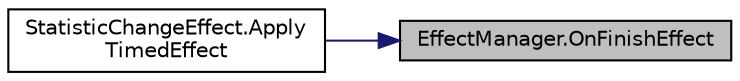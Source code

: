 digraph "EffectManager.OnFinishEffect"
{
 // INTERACTIVE_SVG=YES
 // LATEX_PDF_SIZE
  bgcolor="transparent";
  edge [fontname="Helvetica",fontsize="10",labelfontname="Helvetica",labelfontsize="10"];
  node [fontname="Helvetica",fontsize="10",shape=record];
  rankdir="RL";
  Node1 [label="EffectManager.OnFinishEffect",height=0.2,width=0.4,color="black", fillcolor="grey75", style="filled", fontcolor="black",tooltip="This function needs to be called whenever a TimedEffect finishes"];
  Node1 -> Node2 [dir="back",color="midnightblue",fontsize="10",style="solid",fontname="Helvetica"];
  Node2 [label="StatisticChangeEffect.Apply\lTimedEffect",height=0.2,width=0.4,color="black",URL="$class_statistic_change_effect.html#a18670b90afa4c33f7b5ec466af94c38d",tooltip=" "];
}
